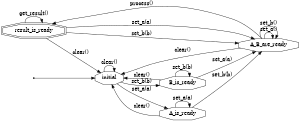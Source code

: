 digraph finite_state_machine {
    rankdir=LR;
    size="2,5"

    node [shape = doubleoctagon]; result_is_ready;
    node [shape = point ]; qi

    node [shape = octagon];
    qi -> initial;
    initial -> A_is_ready [ label = "set_a(a)" ];
    initial -> B_is_ready [ label = "set_b(b)" ];
    A_is_ready -> A_is_ready [ label = "set_a(a)" ];
    B_is_ready -> B_is_ready [ label = "set_b(b)" ];
    A_is_ready -> A_B_are_ready [ label = "set_b(b)" ];
    B_is_ready -> A_B_are_ready [ label = "set_a(a)" ];
    A_B_are_ready -> A_B_are_ready [ label = "set_a()" ];
    A_B_are_ready -> A_B_are_ready [ label = "set_b()" ];
    A_B_are_ready -> result_is_ready [ label = "process()" ];
    result_is_ready -> result_is_ready [ label = "get_result()" ];
    result_is_ready -> initial [ label = "clear()" ];
    A_B_are_ready -> initial [ label = "clear()" ];
    B_is_ready -> initial [ label = "clear()" ];
    A_is_ready -> initial [ label = "clear()" ];
    initial -> initial [ label = "clear()" ];
    result_is_ready -> A_B_are_ready [ label = "set_a(a)" ];
    result_is_ready -> A_B_are_ready [ label = "set_b(b)" ];
}
